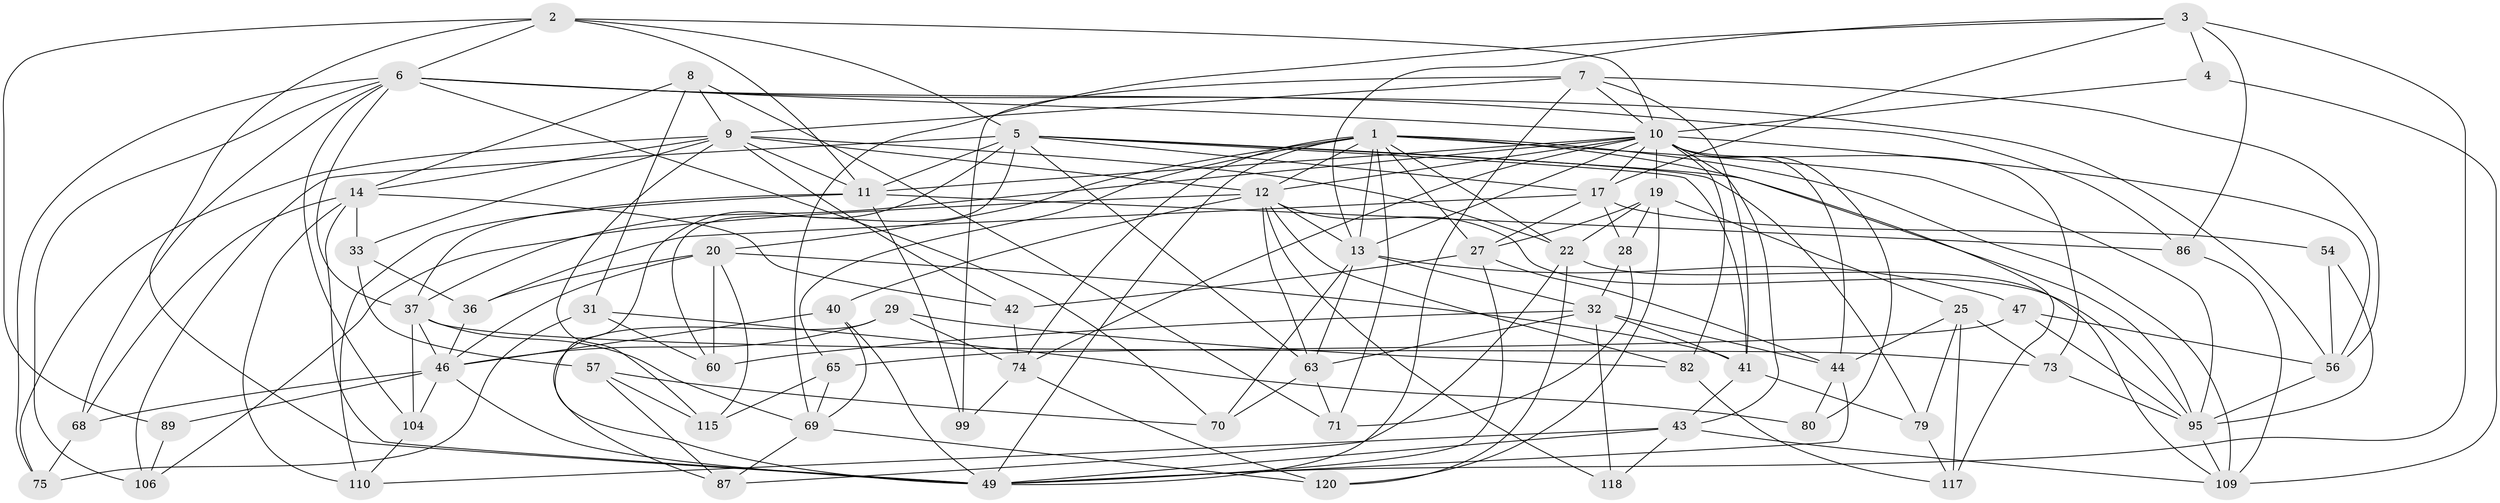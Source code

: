 // original degree distribution, {4: 1.0}
// Generated by graph-tools (version 1.1) at 2025/16/03/09/25 04:16:44]
// undirected, 64 vertices, 181 edges
graph export_dot {
graph [start="1"]
  node [color=gray90,style=filled];
  1 [super="+16+52+100"];
  2 [super="+94+48"];
  3 [super="+121"];
  4;
  5 [super="+45+112+123"];
  6 [super="+127+76+119"];
  7 [super="+103"];
  8;
  9 [super="+111+90"];
  10 [super="+18+15"];
  11 [super="+114+34"];
  12 [super="+30+23"];
  13 [super="+24"];
  14 [super="+39"];
  17 [super="+96+85"];
  19 [super="+21"];
  20 [super="+53"];
  22 [super="+102"];
  25 [super="+128"];
  27 [super="+84"];
  28;
  29;
  31;
  32 [super="+38"];
  33;
  36;
  37 [super="+93+81"];
  40;
  41 [super="+50"];
  42;
  43 [super="+66"];
  44 [super="+126"];
  46 [super="+59+124"];
  47;
  49 [super="+55+98"];
  54;
  56 [super="+72"];
  57;
  60;
  63 [super="+105"];
  65;
  68;
  69 [super="+113"];
  70;
  71;
  73;
  74 [super="+78"];
  75;
  79;
  80;
  82;
  86;
  87;
  89;
  95 [super="+108"];
  99;
  104;
  106;
  109 [super="+116"];
  110;
  115;
  117;
  118;
  120;
  1 -- 65;
  1 -- 20;
  1 -- 22;
  1 -- 71;
  1 -- 95;
  1 -- 74;
  1 -- 117;
  1 -- 109;
  1 -- 13;
  1 -- 27;
  1 -- 12;
  1 -- 49;
  2 -- 89 [weight=2];
  2 -- 11 [weight=2];
  2 -- 6;
  2 -- 5;
  2 -- 49;
  2 -- 10;
  3 -- 13;
  3 -- 86;
  3 -- 4;
  3 -- 49;
  3 -- 17;
  3 -- 69;
  4 -- 10 [weight=2];
  4 -- 109;
  5 -- 17;
  5 -- 60;
  5 -- 79;
  5 -- 106;
  5 -- 63;
  5 -- 49;
  5 -- 41;
  5 -- 11;
  5 -- 95;
  6 -- 86;
  6 -- 68;
  6 -- 104;
  6 -- 106;
  6 -- 56;
  6 -- 70;
  6 -- 75;
  6 -- 37;
  6 -- 10;
  7 -- 99;
  7 -- 9;
  7 -- 56;
  7 -- 49;
  7 -- 41;
  7 -- 10;
  8 -- 31;
  8 -- 71;
  8 -- 9;
  8 -- 14;
  9 -- 42;
  9 -- 33;
  9 -- 115;
  9 -- 75;
  9 -- 11;
  9 -- 14;
  9 -- 12;
  9 -- 22;
  10 -- 74;
  10 -- 37;
  10 -- 43;
  10 -- 44;
  10 -- 17;
  10 -- 82;
  10 -- 19 [weight=2];
  10 -- 73;
  10 -- 11;
  10 -- 12;
  10 -- 13;
  10 -- 80 [weight=2];
  10 -- 56;
  11 -- 99 [weight=2];
  11 -- 110;
  11 -- 86;
  11 -- 37;
  12 -- 106;
  12 -- 82;
  12 -- 118;
  12 -- 13;
  12 -- 40;
  12 -- 63;
  12 -- 95;
  13 -- 47;
  13 -- 70;
  13 -- 63;
  13 -- 32;
  14 -- 68;
  14 -- 33;
  14 -- 49 [weight=2];
  14 -- 110;
  14 -- 42;
  17 -- 36;
  17 -- 28;
  17 -- 54 [weight=2];
  17 -- 27;
  19 -- 120;
  19 -- 22;
  19 -- 25 [weight=2];
  19 -- 27;
  19 -- 28;
  20 -- 115;
  20 -- 60;
  20 -- 36;
  20 -- 46;
  20 -- 41;
  22 -- 120;
  22 -- 109;
  22 -- 87;
  25 -- 79;
  25 -- 73;
  25 -- 44;
  25 -- 117;
  27 -- 44;
  27 -- 49;
  27 -- 42;
  28 -- 71;
  28 -- 32;
  29 -- 46;
  29 -- 82;
  29 -- 74;
  29 -- 87;
  31 -- 60;
  31 -- 75;
  31 -- 80;
  32 -- 41;
  32 -- 118 [weight=2];
  32 -- 44;
  32 -- 60;
  32 -- 63;
  33 -- 36;
  33 -- 57;
  36 -- 46;
  37 -- 73;
  37 -- 104;
  37 -- 46 [weight=2];
  37 -- 69;
  40 -- 69;
  40 -- 49;
  40 -- 46;
  41 -- 79;
  41 -- 43;
  42 -- 74;
  43 -- 110;
  43 -- 118;
  43 -- 109;
  43 -- 49;
  44 -- 49;
  44 -- 80;
  46 -- 89;
  46 -- 68;
  46 -- 104;
  46 -- 49;
  47 -- 56;
  47 -- 65;
  47 -- 95;
  54 -- 56;
  54 -- 95;
  56 -- 95;
  57 -- 115;
  57 -- 87;
  57 -- 70;
  63 -- 70;
  63 -- 71;
  65 -- 115;
  65 -- 69;
  68 -- 75;
  69 -- 87;
  69 -- 120;
  73 -- 95;
  74 -- 120;
  74 -- 99;
  79 -- 117;
  82 -- 117;
  86 -- 109;
  89 -- 106;
  95 -- 109;
  104 -- 110;
}
